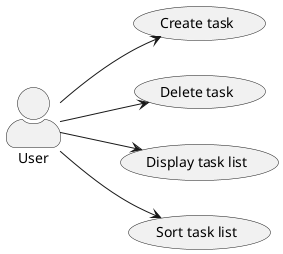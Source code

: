 @startuml
left to right direction
skinparam actorStyle awesome

:User: as mainUser

(Create task) as uc1
(Delete task) as uc2
(Display task list) as uc3
(Sort task list) as uc4

mainUser --> uc1
mainUser --> uc2
mainUser --> uc3
mainUser --> uc4
@enduml